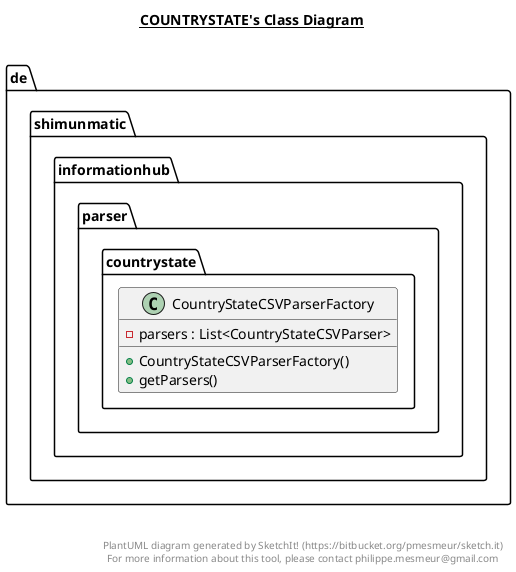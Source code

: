 @startuml

title __COUNTRYSTATE's Class Diagram__\n

  namespace de.shimunmatic.informationhub {
    namespace parser.countrystate {
      class de.shimunmatic.informationhub.parser.countrystate.CountryStateCSVParserFactory {
          - parsers : List<CountryStateCSVParser>
          + CountryStateCSVParserFactory()
          + getParsers()
      }
    }
  }
  



right footer


PlantUML diagram generated by SketchIt! (https://bitbucket.org/pmesmeur/sketch.it)
For more information about this tool, please contact philippe.mesmeur@gmail.com
endfooter

@enduml
